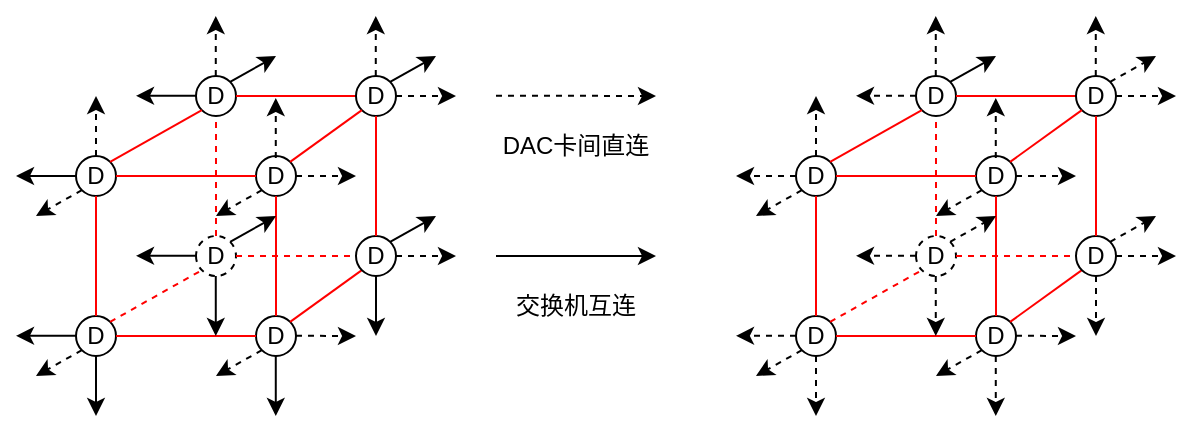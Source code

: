 <mxfile version="24.0.2" type="github">
  <diagram name="Page-1" id="laaqa9r8Z81pmCjMjn5d">
    <mxGraphModel dx="681" dy="-667" grid="1" gridSize="10" guides="1" tooltips="1" connect="1" arrows="1" fold="1" page="1" pageScale="1" pageWidth="850" pageHeight="1100" math="0" shadow="0">
      <root>
        <mxCell id="0" />
        <mxCell id="1" parent="0" />
        <mxCell id="p7YxxRicqZeljFZkp7yE-1" value="D" style="ellipse;whiteSpace=wrap;html=1;aspect=fixed;flipH=1;" vertex="1" parent="1">
          <mxGeometry x="230" y="1550" width="20" height="20" as="geometry" />
        </mxCell>
        <mxCell id="p7YxxRicqZeljFZkp7yE-2" value="D" style="ellipse;whiteSpace=wrap;html=1;aspect=fixed;fontColor=#000000;flipH=1;" vertex="1" parent="1">
          <mxGeometry x="320" y="1550" width="20" height="20" as="geometry" />
        </mxCell>
        <mxCell id="p7YxxRicqZeljFZkp7yE-3" value="D" style="ellipse;whiteSpace=wrap;html=1;aspect=fixed;fontColor=#000000;flipH=1;" vertex="1" parent="1">
          <mxGeometry x="230" y="1630" width="20" height="20" as="geometry" />
        </mxCell>
        <mxCell id="p7YxxRicqZeljFZkp7yE-4" value="D" style="ellipse;whiteSpace=wrap;html=1;aspect=fixed;fontColor=#000000;flipH=1;" vertex="1" parent="1">
          <mxGeometry x="320" y="1630" width="20" height="20" as="geometry" />
        </mxCell>
        <mxCell id="p7YxxRicqZeljFZkp7yE-5" value="D" style="ellipse;whiteSpace=wrap;html=1;aspect=fixed;fontColor=#000000;flipH=1;" vertex="1" parent="1">
          <mxGeometry x="290" y="1510" width="20" height="20" as="geometry" />
        </mxCell>
        <mxCell id="p7YxxRicqZeljFZkp7yE-6" value="D" style="ellipse;whiteSpace=wrap;html=1;aspect=fixed;fontColor=#000000;flipH=1;dashed=1;" vertex="1" parent="1">
          <mxGeometry x="290" y="1590" width="20" height="20" as="geometry" />
        </mxCell>
        <mxCell id="p7YxxRicqZeljFZkp7yE-7" value="" style="endArrow=none;html=1;rounded=0;entryX=0.5;entryY=1;entryDx=0;entryDy=0;exitX=0.5;exitY=0;exitDx=0;exitDy=0;strokeColor=#FF0000;fontStyle=1" edge="1" parent="1" source="p7YxxRicqZeljFZkp7yE-3" target="p7YxxRicqZeljFZkp7yE-1">
          <mxGeometry width="50" height="50" relative="1" as="geometry">
            <mxPoint x="170" y="1651" as="sourcePoint" />
            <mxPoint x="220" y="1601" as="targetPoint" />
          </mxGeometry>
        </mxCell>
        <mxCell id="p7YxxRicqZeljFZkp7yE-8" value="" style="endArrow=none;html=1;rounded=0;entryX=0;entryY=0.5;entryDx=0;entryDy=0;exitX=1;exitY=0.5;exitDx=0;exitDy=0;strokeColor=#FF0000;" edge="1" parent="1" source="p7YxxRicqZeljFZkp7yE-3" target="p7YxxRicqZeljFZkp7yE-4">
          <mxGeometry width="50" height="50" relative="1" as="geometry">
            <mxPoint x="260" y="1651" as="sourcePoint" />
            <mxPoint x="250" y="1601" as="targetPoint" />
          </mxGeometry>
        </mxCell>
        <mxCell id="p7YxxRicqZeljFZkp7yE-9" value="" style="endArrow=none;html=1;rounded=0;entryX=0.5;entryY=1;entryDx=0;entryDy=0;exitX=0.5;exitY=0;exitDx=0;exitDy=0;strokeColor=#FF0000;" edge="1" parent="1" source="p7YxxRicqZeljFZkp7yE-4" target="p7YxxRicqZeljFZkp7yE-2">
          <mxGeometry width="50" height="50" relative="1" as="geometry">
            <mxPoint x="260" y="1651" as="sourcePoint" />
            <mxPoint x="260" y="1611" as="targetPoint" />
          </mxGeometry>
        </mxCell>
        <mxCell id="p7YxxRicqZeljFZkp7yE-10" value="" style="endArrow=none;html=1;rounded=0;entryX=0;entryY=0.5;entryDx=0;entryDy=0;exitX=1;exitY=0.5;exitDx=0;exitDy=0;strokeColor=#FF0000;" edge="1" parent="1" source="p7YxxRicqZeljFZkp7yE-1" target="p7YxxRicqZeljFZkp7yE-2">
          <mxGeometry width="50" height="50" relative="1" as="geometry">
            <mxPoint x="270" y="1661" as="sourcePoint" />
            <mxPoint x="270" y="1621" as="targetPoint" />
          </mxGeometry>
        </mxCell>
        <mxCell id="p7YxxRicqZeljFZkp7yE-11" value="" style="endArrow=none;html=1;rounded=0;entryX=0;entryY=1;entryDx=0;entryDy=0;exitX=1;exitY=0;exitDx=0;exitDy=0;strokeColor=#FF0000;" edge="1" parent="1" source="p7YxxRicqZeljFZkp7yE-1" target="p7YxxRicqZeljFZkp7yE-5">
          <mxGeometry width="50" height="50" relative="1" as="geometry">
            <mxPoint x="280" y="1671" as="sourcePoint" />
            <mxPoint x="280" y="1631" as="targetPoint" />
          </mxGeometry>
        </mxCell>
        <mxCell id="p7YxxRicqZeljFZkp7yE-13" value="" style="endArrow=none;html=1;rounded=0;exitX=1;exitY=0.5;exitDx=0;exitDy=0;strokeColor=#FF0000;entryX=0;entryY=0.5;entryDx=0;entryDy=0;" edge="1" parent="1" source="p7YxxRicqZeljFZkp7yE-5" target="p7YxxRicqZeljFZkp7yE-21">
          <mxGeometry width="50" height="50" relative="1" as="geometry">
            <mxPoint x="300" y="1691" as="sourcePoint" />
            <mxPoint x="360" y="1520" as="targetPoint" />
          </mxGeometry>
        </mxCell>
        <mxCell id="p7YxxRicqZeljFZkp7yE-15" value="" style="endArrow=none;html=1;rounded=0;entryX=0;entryY=1;entryDx=0;entryDy=0;exitX=1;exitY=0;exitDx=0;exitDy=0;strokeColor=#FF0000;" edge="1" parent="1" source="p7YxxRicqZeljFZkp7yE-4" target="p7YxxRicqZeljFZkp7yE-20">
          <mxGeometry width="50" height="50" relative="1" as="geometry">
            <mxPoint x="320" y="1711" as="sourcePoint" />
            <mxPoint x="330" y="1618" as="targetPoint" />
          </mxGeometry>
        </mxCell>
        <mxCell id="p7YxxRicqZeljFZkp7yE-16" value="" style="endArrow=none;html=1;rounded=0;entryX=0;entryY=1;entryDx=0;entryDy=0;exitX=1;exitY=0;exitDx=0;exitDy=0;strokeColor=#FF0000;dashed=1;" edge="1" parent="1" source="p7YxxRicqZeljFZkp7yE-3" target="p7YxxRicqZeljFZkp7yE-6">
          <mxGeometry width="50" height="50" relative="1" as="geometry">
            <mxPoint x="330" y="1721" as="sourcePoint" />
            <mxPoint x="330" y="1681" as="targetPoint" />
          </mxGeometry>
        </mxCell>
        <mxCell id="p7YxxRicqZeljFZkp7yE-17" value="" style="endArrow=none;html=1;rounded=0;entryX=0;entryY=0.5;entryDx=0;entryDy=0;exitX=1;exitY=0.5;exitDx=0;exitDy=0;dashed=1;strokeColor=#FF0000;" edge="1" parent="1" source="p7YxxRicqZeljFZkp7yE-6" target="p7YxxRicqZeljFZkp7yE-20">
          <mxGeometry width="50" height="50" relative="1" as="geometry">
            <mxPoint x="340" y="1731" as="sourcePoint" />
            <mxPoint x="327" y="1611" as="targetPoint" />
          </mxGeometry>
        </mxCell>
        <mxCell id="p7YxxRicqZeljFZkp7yE-18" value="" style="endArrow=none;html=1;rounded=0;entryX=0.5;entryY=1;entryDx=0;entryDy=0;exitX=0.5;exitY=0;exitDx=0;exitDy=0;strokeColor=#FF0000;dashed=1;" edge="1" parent="1" source="p7YxxRicqZeljFZkp7yE-6" target="p7YxxRicqZeljFZkp7yE-5">
          <mxGeometry width="50" height="50" relative="1" as="geometry">
            <mxPoint x="350" y="1741" as="sourcePoint" />
            <mxPoint x="350" y="1701" as="targetPoint" />
          </mxGeometry>
        </mxCell>
        <mxCell id="p7YxxRicqZeljFZkp7yE-20" value="D" style="ellipse;whiteSpace=wrap;html=1;aspect=fixed;fontColor=#000000;flipH=1;" vertex="1" parent="1">
          <mxGeometry x="370" y="1590" width="20" height="20" as="geometry" />
        </mxCell>
        <mxCell id="p7YxxRicqZeljFZkp7yE-21" value="D" style="ellipse;whiteSpace=wrap;html=1;aspect=fixed;fontColor=#000000;flipH=1;" vertex="1" parent="1">
          <mxGeometry x="370" y="1510" width="20" height="20" as="geometry" />
        </mxCell>
        <mxCell id="p7YxxRicqZeljFZkp7yE-22" value="" style="endArrow=none;html=1;rounded=0;entryX=0.5;entryY=1;entryDx=0;entryDy=0;exitX=0.5;exitY=0;exitDx=0;exitDy=0;strokeColor=#FF0000;" edge="1" parent="1" source="p7YxxRicqZeljFZkp7yE-20" target="p7YxxRicqZeljFZkp7yE-21">
          <mxGeometry width="50" height="50" relative="1" as="geometry">
            <mxPoint x="330" y="1640" as="sourcePoint" />
            <mxPoint x="330" y="1581" as="targetPoint" />
          </mxGeometry>
        </mxCell>
        <mxCell id="p7YxxRicqZeljFZkp7yE-23" value="" style="endArrow=none;html=1;rounded=0;entryX=0;entryY=1;entryDx=0;entryDy=0;exitX=1;exitY=0;exitDx=0;exitDy=0;strokeColor=#FF0000;" edge="1" parent="1" source="p7YxxRicqZeljFZkp7yE-2" target="p7YxxRicqZeljFZkp7yE-21">
          <mxGeometry width="50" height="50" relative="1" as="geometry">
            <mxPoint x="330" y="1640" as="sourcePoint" />
            <mxPoint x="330" y="1581" as="targetPoint" />
          </mxGeometry>
        </mxCell>
        <mxCell id="p7YxxRicqZeljFZkp7yE-25" value="" style="endArrow=classic;html=1;rounded=0;exitX=1;exitY=0.5;exitDx=0;exitDy=0;dashed=1;" edge="1" parent="1" source="p7YxxRicqZeljFZkp7yE-20">
          <mxGeometry width="50" height="50" relative="1" as="geometry">
            <mxPoint x="280" y="1550" as="sourcePoint" />
            <mxPoint x="420" y="1600" as="targetPoint" />
          </mxGeometry>
        </mxCell>
        <mxCell id="p7YxxRicqZeljFZkp7yE-26" value="" style="endArrow=classic;html=1;rounded=0;dashed=1;" edge="1" parent="1">
          <mxGeometry width="50" height="50" relative="1" as="geometry">
            <mxPoint x="390.0" y="1520" as="sourcePoint" />
            <mxPoint x="420" y="1520" as="targetPoint" />
          </mxGeometry>
        </mxCell>
        <mxCell id="p7YxxRicqZeljFZkp7yE-27" value="" style="endArrow=classic;html=1;rounded=0;exitX=0.5;exitY=1;exitDx=0;exitDy=0;" edge="1" parent="1" source="p7YxxRicqZeljFZkp7yE-20">
          <mxGeometry width="50" height="50" relative="1" as="geometry">
            <mxPoint x="380" y="1620" as="sourcePoint" />
            <mxPoint x="380" y="1640" as="targetPoint" />
          </mxGeometry>
        </mxCell>
        <mxCell id="p7YxxRicqZeljFZkp7yE-28" value="" style="endArrow=classic;html=1;rounded=0;exitX=0.5;exitY=1;exitDx=0;exitDy=0;" edge="1" parent="1">
          <mxGeometry width="50" height="50" relative="1" as="geometry">
            <mxPoint x="329.89" y="1650" as="sourcePoint" />
            <mxPoint x="329.89" y="1680" as="targetPoint" />
          </mxGeometry>
        </mxCell>
        <mxCell id="p7YxxRicqZeljFZkp7yE-29" value="" style="endArrow=classic;html=1;rounded=0;" edge="1" parent="1">
          <mxGeometry width="50" height="50" relative="1" as="geometry">
            <mxPoint x="240" y="1650" as="sourcePoint" />
            <mxPoint x="240" y="1680" as="targetPoint" />
          </mxGeometry>
        </mxCell>
        <mxCell id="p7YxxRicqZeljFZkp7yE-30" value="" style="endArrow=classic;html=1;rounded=0;dashed=1;" edge="1" parent="1">
          <mxGeometry width="50" height="50" relative="1" as="geometry">
            <mxPoint x="340" y="1560" as="sourcePoint" />
            <mxPoint x="370" y="1560" as="targetPoint" />
          </mxGeometry>
        </mxCell>
        <mxCell id="p7YxxRicqZeljFZkp7yE-31" value="" style="endArrow=classic;html=1;rounded=0;exitX=1;exitY=0.5;exitDx=0;exitDy=0;dashed=1;" edge="1" parent="1">
          <mxGeometry width="50" height="50" relative="1" as="geometry">
            <mxPoint x="340" y="1639.89" as="sourcePoint" />
            <mxPoint x="370" y="1640" as="targetPoint" />
          </mxGeometry>
        </mxCell>
        <mxCell id="p7YxxRicqZeljFZkp7yE-32" value="" style="endArrow=classic;html=1;rounded=0;dashed=1;" edge="1" parent="1">
          <mxGeometry width="50" height="50" relative="1" as="geometry">
            <mxPoint x="240" y="1550" as="sourcePoint" />
            <mxPoint x="240" y="1520" as="targetPoint" />
          </mxGeometry>
        </mxCell>
        <mxCell id="p7YxxRicqZeljFZkp7yE-33" value="" style="endArrow=classic;html=1;rounded=0;dashed=1;" edge="1" parent="1">
          <mxGeometry width="50" height="50" relative="1" as="geometry">
            <mxPoint x="299.89" y="1510" as="sourcePoint" />
            <mxPoint x="299.89" y="1480" as="targetPoint" />
          </mxGeometry>
        </mxCell>
        <mxCell id="p7YxxRicqZeljFZkp7yE-34" value="" style="endArrow=classic;html=1;rounded=0;dashed=1;" edge="1" parent="1">
          <mxGeometry width="50" height="50" relative="1" as="geometry">
            <mxPoint x="379.89" y="1510" as="sourcePoint" />
            <mxPoint x="379.89" y="1480" as="targetPoint" />
          </mxGeometry>
        </mxCell>
        <mxCell id="p7YxxRicqZeljFZkp7yE-35" value="" style="endArrow=classic;html=1;rounded=0;dashed=1;" edge="1" parent="1">
          <mxGeometry width="50" height="50" relative="1" as="geometry">
            <mxPoint x="329.89" y="1551" as="sourcePoint" />
            <mxPoint x="329.89" y="1521" as="targetPoint" />
          </mxGeometry>
        </mxCell>
        <mxCell id="p7YxxRicqZeljFZkp7yE-36" value="" style="endArrow=classic;html=1;rounded=0;exitX=0.5;exitY=1;exitDx=0;exitDy=0;" edge="1" parent="1">
          <mxGeometry width="50" height="50" relative="1" as="geometry">
            <mxPoint x="299.89" y="1610" as="sourcePoint" />
            <mxPoint x="299.89" y="1640" as="targetPoint" />
          </mxGeometry>
        </mxCell>
        <mxCell id="p7YxxRicqZeljFZkp7yE-37" value="" style="endArrow=classic;html=1;rounded=0;exitX=0;exitY=0.5;exitDx=0;exitDy=0;" edge="1" parent="1" source="p7YxxRicqZeljFZkp7yE-1">
          <mxGeometry width="50" height="50" relative="1" as="geometry">
            <mxPoint x="249.89" y="1661" as="sourcePoint" />
            <mxPoint x="200" y="1560" as="targetPoint" />
          </mxGeometry>
        </mxCell>
        <mxCell id="p7YxxRicqZeljFZkp7yE-38" value="" style="endArrow=classic;html=1;rounded=0;exitX=0;exitY=0.5;exitDx=0;exitDy=0;" edge="1" parent="1">
          <mxGeometry width="50" height="50" relative="1" as="geometry">
            <mxPoint x="230" y="1639.93" as="sourcePoint" />
            <mxPoint x="200" y="1639.93" as="targetPoint" />
          </mxGeometry>
        </mxCell>
        <mxCell id="p7YxxRicqZeljFZkp7yE-39" value="" style="endArrow=classic;html=1;rounded=0;exitX=0;exitY=0.5;exitDx=0;exitDy=0;" edge="1" parent="1">
          <mxGeometry width="50" height="50" relative="1" as="geometry">
            <mxPoint x="290" y="1599.93" as="sourcePoint" />
            <mxPoint x="260" y="1599.93" as="targetPoint" />
          </mxGeometry>
        </mxCell>
        <mxCell id="p7YxxRicqZeljFZkp7yE-40" value="" style="endArrow=classic;html=1;rounded=0;exitX=1;exitY=0;exitDx=0;exitDy=0;" edge="1" parent="1" source="p7YxxRicqZeljFZkp7yE-6">
          <mxGeometry width="50" height="50" relative="1" as="geometry">
            <mxPoint x="300" y="1609.93" as="sourcePoint" />
            <mxPoint x="330" y="1580" as="targetPoint" />
          </mxGeometry>
        </mxCell>
        <mxCell id="p7YxxRicqZeljFZkp7yE-41" value="" style="endArrow=classic;html=1;rounded=0;exitX=1;exitY=0;exitDx=0;exitDy=0;" edge="1" parent="1" source="p7YxxRicqZeljFZkp7yE-20">
          <mxGeometry width="50" height="50" relative="1" as="geometry">
            <mxPoint x="390" y="1590" as="sourcePoint" />
            <mxPoint x="410" y="1580" as="targetPoint" />
          </mxGeometry>
        </mxCell>
        <mxCell id="p7YxxRicqZeljFZkp7yE-42" value="" style="endArrow=classic;html=1;rounded=0;exitX=1;exitY=0;exitDx=0;exitDy=0;" edge="1" parent="1" source="p7YxxRicqZeljFZkp7yE-21">
          <mxGeometry width="50" height="50" relative="1" as="geometry">
            <mxPoint x="390" y="1513" as="sourcePoint" />
            <mxPoint x="410" y="1500" as="targetPoint" />
          </mxGeometry>
        </mxCell>
        <mxCell id="p7YxxRicqZeljFZkp7yE-43" value="" style="endArrow=classic;html=1;rounded=0;exitX=0;exitY=0.5;exitDx=0;exitDy=0;" edge="1" parent="1">
          <mxGeometry width="50" height="50" relative="1" as="geometry">
            <mxPoint x="290" y="1519.93" as="sourcePoint" />
            <mxPoint x="260" y="1519.93" as="targetPoint" />
          </mxGeometry>
        </mxCell>
        <mxCell id="p7YxxRicqZeljFZkp7yE-45" value="" style="endArrow=classic;html=1;rounded=0;exitX=0;exitY=1;exitDx=0;exitDy=0;dashed=1;" edge="1" parent="1" source="p7YxxRicqZeljFZkp7yE-3">
          <mxGeometry width="50" height="50" relative="1" as="geometry">
            <mxPoint x="317" y="1603" as="sourcePoint" />
            <mxPoint x="210" y="1660" as="targetPoint" />
          </mxGeometry>
        </mxCell>
        <mxCell id="p7YxxRicqZeljFZkp7yE-46" value="" style="endArrow=classic;html=1;rounded=0;exitX=0;exitY=1;exitDx=0;exitDy=0;dashed=1;" edge="1" parent="1" source="p7YxxRicqZeljFZkp7yE-1">
          <mxGeometry width="50" height="50" relative="1" as="geometry">
            <mxPoint x="230" y="1570" as="sourcePoint" />
            <mxPoint x="210" y="1580" as="targetPoint" />
          </mxGeometry>
        </mxCell>
        <mxCell id="p7YxxRicqZeljFZkp7yE-47" value="" style="endArrow=classic;html=1;rounded=0;exitX=0;exitY=1;exitDx=0;exitDy=0;dashed=1;" edge="1" parent="1" source="p7YxxRicqZeljFZkp7yE-2">
          <mxGeometry width="50" height="50" relative="1" as="geometry">
            <mxPoint x="243" y="1577" as="sourcePoint" />
            <mxPoint x="300" y="1580" as="targetPoint" />
          </mxGeometry>
        </mxCell>
        <mxCell id="p7YxxRicqZeljFZkp7yE-48" value="" style="endArrow=classic;html=1;rounded=0;exitX=0;exitY=1;exitDx=0;exitDy=0;dashed=1;" edge="1" parent="1" source="p7YxxRicqZeljFZkp7yE-4">
          <mxGeometry width="50" height="50" relative="1" as="geometry">
            <mxPoint x="333" y="1577" as="sourcePoint" />
            <mxPoint x="300" y="1660" as="targetPoint" />
          </mxGeometry>
        </mxCell>
        <mxCell id="p7YxxRicqZeljFZkp7yE-52" value="" style="endArrow=classic;html=1;rounded=0;exitX=1;exitY=0;exitDx=0;exitDy=0;" edge="1" parent="1" source="p7YxxRicqZeljFZkp7yE-5">
          <mxGeometry width="50" height="50" relative="1" as="geometry">
            <mxPoint x="310" y="1510" as="sourcePoint" />
            <mxPoint x="330" y="1500" as="targetPoint" />
          </mxGeometry>
        </mxCell>
        <mxCell id="p7YxxRicqZeljFZkp7yE-55" value="DAC卡间直连" style="text;html=1;align=center;verticalAlign=middle;whiteSpace=wrap;rounded=0;" vertex="1" parent="1">
          <mxGeometry x="440" y="1530" width="80" height="30" as="geometry" />
        </mxCell>
        <mxCell id="p7YxxRicqZeljFZkp7yE-56" value="交换机互连" style="text;html=1;align=center;verticalAlign=middle;whiteSpace=wrap;rounded=0;" vertex="1" parent="1">
          <mxGeometry x="440" y="1610" width="80" height="30" as="geometry" />
        </mxCell>
        <mxCell id="p7YxxRicqZeljFZkp7yE-57" value="" style="endArrow=classic;html=1;rounded=0;exitX=1;exitY=0.5;exitDx=0;exitDy=0;dashed=1;" edge="1" parent="1">
          <mxGeometry width="50" height="50" relative="1" as="geometry">
            <mxPoint x="440" y="1519.82" as="sourcePoint" />
            <mxPoint x="520" y="1520" as="targetPoint" />
          </mxGeometry>
        </mxCell>
        <mxCell id="p7YxxRicqZeljFZkp7yE-58" value="" style="endArrow=classic;html=1;rounded=0;" edge="1" parent="1">
          <mxGeometry width="50" height="50" relative="1" as="geometry">
            <mxPoint x="440" y="1600" as="sourcePoint" />
            <mxPoint x="520" y="1600" as="targetPoint" />
          </mxGeometry>
        </mxCell>
        <mxCell id="p7YxxRicqZeljFZkp7yE-59" value="D" style="ellipse;whiteSpace=wrap;html=1;aspect=fixed;flipH=1;" vertex="1" parent="1">
          <mxGeometry x="590" y="1550" width="20" height="20" as="geometry" />
        </mxCell>
        <mxCell id="p7YxxRicqZeljFZkp7yE-60" value="D" style="ellipse;whiteSpace=wrap;html=1;aspect=fixed;fontColor=#000000;flipH=1;" vertex="1" parent="1">
          <mxGeometry x="680" y="1550" width="20" height="20" as="geometry" />
        </mxCell>
        <mxCell id="p7YxxRicqZeljFZkp7yE-61" value="D" style="ellipse;whiteSpace=wrap;html=1;aspect=fixed;fontColor=#000000;flipH=1;" vertex="1" parent="1">
          <mxGeometry x="590" y="1630" width="20" height="20" as="geometry" />
        </mxCell>
        <mxCell id="p7YxxRicqZeljFZkp7yE-62" value="D" style="ellipse;whiteSpace=wrap;html=1;aspect=fixed;fontColor=#000000;flipH=1;" vertex="1" parent="1">
          <mxGeometry x="680" y="1630" width="20" height="20" as="geometry" />
        </mxCell>
        <mxCell id="p7YxxRicqZeljFZkp7yE-63" value="D" style="ellipse;whiteSpace=wrap;html=1;aspect=fixed;fontColor=#000000;flipH=1;" vertex="1" parent="1">
          <mxGeometry x="650" y="1510" width="20" height="20" as="geometry" />
        </mxCell>
        <mxCell id="p7YxxRicqZeljFZkp7yE-64" value="D" style="ellipse;whiteSpace=wrap;html=1;aspect=fixed;fontColor=#000000;flipH=1;dashed=1;" vertex="1" parent="1">
          <mxGeometry x="650" y="1590" width="20" height="20" as="geometry" />
        </mxCell>
        <mxCell id="p7YxxRicqZeljFZkp7yE-65" value="" style="endArrow=none;html=1;rounded=0;entryX=0.5;entryY=1;entryDx=0;entryDy=0;exitX=0.5;exitY=0;exitDx=0;exitDy=0;strokeColor=#FF0000;fontStyle=1" edge="1" parent="1" source="p7YxxRicqZeljFZkp7yE-61" target="p7YxxRicqZeljFZkp7yE-59">
          <mxGeometry width="50" height="50" relative="1" as="geometry">
            <mxPoint x="530" y="1651" as="sourcePoint" />
            <mxPoint x="580" y="1601" as="targetPoint" />
          </mxGeometry>
        </mxCell>
        <mxCell id="p7YxxRicqZeljFZkp7yE-66" value="" style="endArrow=none;html=1;rounded=0;entryX=0;entryY=0.5;entryDx=0;entryDy=0;exitX=1;exitY=0.5;exitDx=0;exitDy=0;strokeColor=#FF0000;" edge="1" parent="1" source="p7YxxRicqZeljFZkp7yE-61" target="p7YxxRicqZeljFZkp7yE-62">
          <mxGeometry width="50" height="50" relative="1" as="geometry">
            <mxPoint x="620" y="1651" as="sourcePoint" />
            <mxPoint x="610" y="1601" as="targetPoint" />
          </mxGeometry>
        </mxCell>
        <mxCell id="p7YxxRicqZeljFZkp7yE-67" value="" style="endArrow=none;html=1;rounded=0;entryX=0.5;entryY=1;entryDx=0;entryDy=0;exitX=0.5;exitY=0;exitDx=0;exitDy=0;strokeColor=#FF0000;" edge="1" parent="1" source="p7YxxRicqZeljFZkp7yE-62" target="p7YxxRicqZeljFZkp7yE-60">
          <mxGeometry width="50" height="50" relative="1" as="geometry">
            <mxPoint x="620" y="1651" as="sourcePoint" />
            <mxPoint x="620" y="1611" as="targetPoint" />
          </mxGeometry>
        </mxCell>
        <mxCell id="p7YxxRicqZeljFZkp7yE-68" value="" style="endArrow=none;html=1;rounded=0;entryX=0;entryY=0.5;entryDx=0;entryDy=0;exitX=1;exitY=0.5;exitDx=0;exitDy=0;strokeColor=#FF0000;" edge="1" parent="1" source="p7YxxRicqZeljFZkp7yE-59" target="p7YxxRicqZeljFZkp7yE-60">
          <mxGeometry width="50" height="50" relative="1" as="geometry">
            <mxPoint x="630" y="1661" as="sourcePoint" />
            <mxPoint x="630" y="1621" as="targetPoint" />
          </mxGeometry>
        </mxCell>
        <mxCell id="p7YxxRicqZeljFZkp7yE-69" value="" style="endArrow=none;html=1;rounded=0;entryX=0;entryY=1;entryDx=0;entryDy=0;exitX=1;exitY=0;exitDx=0;exitDy=0;strokeColor=#FF0000;" edge="1" parent="1" source="p7YxxRicqZeljFZkp7yE-59" target="p7YxxRicqZeljFZkp7yE-63">
          <mxGeometry width="50" height="50" relative="1" as="geometry">
            <mxPoint x="640" y="1671" as="sourcePoint" />
            <mxPoint x="640" y="1631" as="targetPoint" />
          </mxGeometry>
        </mxCell>
        <mxCell id="p7YxxRicqZeljFZkp7yE-70" value="" style="endArrow=none;html=1;rounded=0;exitX=1;exitY=0.5;exitDx=0;exitDy=0;strokeColor=#FF0000;entryX=0;entryY=0.5;entryDx=0;entryDy=0;" edge="1" parent="1" source="p7YxxRicqZeljFZkp7yE-63" target="p7YxxRicqZeljFZkp7yE-76">
          <mxGeometry width="50" height="50" relative="1" as="geometry">
            <mxPoint x="660" y="1691" as="sourcePoint" />
            <mxPoint x="720" y="1520" as="targetPoint" />
          </mxGeometry>
        </mxCell>
        <mxCell id="p7YxxRicqZeljFZkp7yE-71" value="" style="endArrow=none;html=1;rounded=0;entryX=0;entryY=1;entryDx=0;entryDy=0;exitX=1;exitY=0;exitDx=0;exitDy=0;strokeColor=#FF0000;" edge="1" parent="1" source="p7YxxRicqZeljFZkp7yE-62" target="p7YxxRicqZeljFZkp7yE-75">
          <mxGeometry width="50" height="50" relative="1" as="geometry">
            <mxPoint x="680" y="1711" as="sourcePoint" />
            <mxPoint x="690" y="1618" as="targetPoint" />
          </mxGeometry>
        </mxCell>
        <mxCell id="p7YxxRicqZeljFZkp7yE-72" value="" style="endArrow=none;html=1;rounded=0;entryX=0;entryY=1;entryDx=0;entryDy=0;exitX=1;exitY=0;exitDx=0;exitDy=0;strokeColor=#FF0000;dashed=1;" edge="1" parent="1" source="p7YxxRicqZeljFZkp7yE-61" target="p7YxxRicqZeljFZkp7yE-64">
          <mxGeometry width="50" height="50" relative="1" as="geometry">
            <mxPoint x="690" y="1721" as="sourcePoint" />
            <mxPoint x="690" y="1681" as="targetPoint" />
          </mxGeometry>
        </mxCell>
        <mxCell id="p7YxxRicqZeljFZkp7yE-73" value="" style="endArrow=none;html=1;rounded=0;entryX=0;entryY=0.5;entryDx=0;entryDy=0;exitX=1;exitY=0.5;exitDx=0;exitDy=0;dashed=1;strokeColor=#FF0000;" edge="1" parent="1" source="p7YxxRicqZeljFZkp7yE-64" target="p7YxxRicqZeljFZkp7yE-75">
          <mxGeometry width="50" height="50" relative="1" as="geometry">
            <mxPoint x="700" y="1731" as="sourcePoint" />
            <mxPoint x="687" y="1611" as="targetPoint" />
          </mxGeometry>
        </mxCell>
        <mxCell id="p7YxxRicqZeljFZkp7yE-74" value="" style="endArrow=none;html=1;rounded=0;entryX=0.5;entryY=1;entryDx=0;entryDy=0;exitX=0.5;exitY=0;exitDx=0;exitDy=0;strokeColor=#FF0000;dashed=1;" edge="1" parent="1" source="p7YxxRicqZeljFZkp7yE-64" target="p7YxxRicqZeljFZkp7yE-63">
          <mxGeometry width="50" height="50" relative="1" as="geometry">
            <mxPoint x="710" y="1741" as="sourcePoint" />
            <mxPoint x="710" y="1701" as="targetPoint" />
          </mxGeometry>
        </mxCell>
        <mxCell id="p7YxxRicqZeljFZkp7yE-75" value="D" style="ellipse;whiteSpace=wrap;html=1;aspect=fixed;fontColor=#000000;flipH=1;" vertex="1" parent="1">
          <mxGeometry x="730" y="1590" width="20" height="20" as="geometry" />
        </mxCell>
        <mxCell id="p7YxxRicqZeljFZkp7yE-76" value="D" style="ellipse;whiteSpace=wrap;html=1;aspect=fixed;fontColor=#000000;flipH=1;" vertex="1" parent="1">
          <mxGeometry x="730" y="1510" width="20" height="20" as="geometry" />
        </mxCell>
        <mxCell id="p7YxxRicqZeljFZkp7yE-77" value="" style="endArrow=none;html=1;rounded=0;entryX=0.5;entryY=1;entryDx=0;entryDy=0;exitX=0.5;exitY=0;exitDx=0;exitDy=0;strokeColor=#FF0000;" edge="1" parent="1" source="p7YxxRicqZeljFZkp7yE-75" target="p7YxxRicqZeljFZkp7yE-76">
          <mxGeometry width="50" height="50" relative="1" as="geometry">
            <mxPoint x="690" y="1640" as="sourcePoint" />
            <mxPoint x="690" y="1581" as="targetPoint" />
          </mxGeometry>
        </mxCell>
        <mxCell id="p7YxxRicqZeljFZkp7yE-78" value="" style="endArrow=none;html=1;rounded=0;entryX=0;entryY=1;entryDx=0;entryDy=0;exitX=1;exitY=0;exitDx=0;exitDy=0;strokeColor=#FF0000;" edge="1" parent="1" source="p7YxxRicqZeljFZkp7yE-60" target="p7YxxRicqZeljFZkp7yE-76">
          <mxGeometry width="50" height="50" relative="1" as="geometry">
            <mxPoint x="690" y="1640" as="sourcePoint" />
            <mxPoint x="690" y="1581" as="targetPoint" />
          </mxGeometry>
        </mxCell>
        <mxCell id="p7YxxRicqZeljFZkp7yE-79" value="" style="endArrow=classic;html=1;rounded=0;exitX=1;exitY=0.5;exitDx=0;exitDy=0;dashed=1;" edge="1" parent="1" source="p7YxxRicqZeljFZkp7yE-75">
          <mxGeometry width="50" height="50" relative="1" as="geometry">
            <mxPoint x="640" y="1550" as="sourcePoint" />
            <mxPoint x="780" y="1600" as="targetPoint" />
          </mxGeometry>
        </mxCell>
        <mxCell id="p7YxxRicqZeljFZkp7yE-80" value="" style="endArrow=classic;html=1;rounded=0;dashed=1;" edge="1" parent="1">
          <mxGeometry width="50" height="50" relative="1" as="geometry">
            <mxPoint x="750.0" y="1520" as="sourcePoint" />
            <mxPoint x="780" y="1520" as="targetPoint" />
          </mxGeometry>
        </mxCell>
        <mxCell id="p7YxxRicqZeljFZkp7yE-81" value="" style="endArrow=classic;html=1;rounded=0;exitX=0.5;exitY=1;exitDx=0;exitDy=0;dashed=1;" edge="1" parent="1" source="p7YxxRicqZeljFZkp7yE-75">
          <mxGeometry width="50" height="50" relative="1" as="geometry">
            <mxPoint x="740" y="1620" as="sourcePoint" />
            <mxPoint x="740" y="1640" as="targetPoint" />
          </mxGeometry>
        </mxCell>
        <mxCell id="p7YxxRicqZeljFZkp7yE-82" value="" style="endArrow=classic;html=1;rounded=0;exitX=0.5;exitY=1;exitDx=0;exitDy=0;dashed=1;" edge="1" parent="1">
          <mxGeometry width="50" height="50" relative="1" as="geometry">
            <mxPoint x="689.89" y="1650" as="sourcePoint" />
            <mxPoint x="689.89" y="1680" as="targetPoint" />
          </mxGeometry>
        </mxCell>
        <mxCell id="p7YxxRicqZeljFZkp7yE-83" value="" style="endArrow=classic;html=1;rounded=0;dashed=1;" edge="1" parent="1">
          <mxGeometry width="50" height="50" relative="1" as="geometry">
            <mxPoint x="600" y="1650" as="sourcePoint" />
            <mxPoint x="600" y="1680" as="targetPoint" />
          </mxGeometry>
        </mxCell>
        <mxCell id="p7YxxRicqZeljFZkp7yE-84" value="" style="endArrow=classic;html=1;rounded=0;dashed=1;" edge="1" parent="1">
          <mxGeometry width="50" height="50" relative="1" as="geometry">
            <mxPoint x="700" y="1560" as="sourcePoint" />
            <mxPoint x="730" y="1560" as="targetPoint" />
          </mxGeometry>
        </mxCell>
        <mxCell id="p7YxxRicqZeljFZkp7yE-85" value="" style="endArrow=classic;html=1;rounded=0;exitX=1;exitY=0.5;exitDx=0;exitDy=0;dashed=1;" edge="1" parent="1">
          <mxGeometry width="50" height="50" relative="1" as="geometry">
            <mxPoint x="700" y="1639.89" as="sourcePoint" />
            <mxPoint x="730" y="1640" as="targetPoint" />
          </mxGeometry>
        </mxCell>
        <mxCell id="p7YxxRicqZeljFZkp7yE-86" value="" style="endArrow=classic;html=1;rounded=0;dashed=1;" edge="1" parent="1">
          <mxGeometry width="50" height="50" relative="1" as="geometry">
            <mxPoint x="600" y="1550" as="sourcePoint" />
            <mxPoint x="600" y="1520" as="targetPoint" />
          </mxGeometry>
        </mxCell>
        <mxCell id="p7YxxRicqZeljFZkp7yE-87" value="" style="endArrow=classic;html=1;rounded=0;dashed=1;" edge="1" parent="1">
          <mxGeometry width="50" height="50" relative="1" as="geometry">
            <mxPoint x="659.89" y="1510" as="sourcePoint" />
            <mxPoint x="659.89" y="1480" as="targetPoint" />
          </mxGeometry>
        </mxCell>
        <mxCell id="p7YxxRicqZeljFZkp7yE-88" value="" style="endArrow=classic;html=1;rounded=0;dashed=1;" edge="1" parent="1">
          <mxGeometry width="50" height="50" relative="1" as="geometry">
            <mxPoint x="739.89" y="1510" as="sourcePoint" />
            <mxPoint x="739.89" y="1480" as="targetPoint" />
          </mxGeometry>
        </mxCell>
        <mxCell id="p7YxxRicqZeljFZkp7yE-89" value="" style="endArrow=classic;html=1;rounded=0;dashed=1;" edge="1" parent="1">
          <mxGeometry width="50" height="50" relative="1" as="geometry">
            <mxPoint x="689.89" y="1551" as="sourcePoint" />
            <mxPoint x="689.89" y="1521" as="targetPoint" />
          </mxGeometry>
        </mxCell>
        <mxCell id="p7YxxRicqZeljFZkp7yE-90" value="" style="endArrow=classic;html=1;rounded=0;exitX=0.5;exitY=1;exitDx=0;exitDy=0;dashed=1;" edge="1" parent="1">
          <mxGeometry width="50" height="50" relative="1" as="geometry">
            <mxPoint x="659.89" y="1610" as="sourcePoint" />
            <mxPoint x="659.89" y="1640" as="targetPoint" />
          </mxGeometry>
        </mxCell>
        <mxCell id="p7YxxRicqZeljFZkp7yE-91" value="" style="endArrow=classic;html=1;rounded=0;exitX=0;exitY=0.5;exitDx=0;exitDy=0;dashed=1;" edge="1" parent="1" source="p7YxxRicqZeljFZkp7yE-59">
          <mxGeometry width="50" height="50" relative="1" as="geometry">
            <mxPoint x="609.89" y="1661" as="sourcePoint" />
            <mxPoint x="560" y="1560" as="targetPoint" />
          </mxGeometry>
        </mxCell>
        <mxCell id="p7YxxRicqZeljFZkp7yE-92" value="" style="endArrow=classic;html=1;rounded=0;exitX=0;exitY=0.5;exitDx=0;exitDy=0;dashed=1;" edge="1" parent="1">
          <mxGeometry width="50" height="50" relative="1" as="geometry">
            <mxPoint x="590" y="1639.93" as="sourcePoint" />
            <mxPoint x="560" y="1639.93" as="targetPoint" />
          </mxGeometry>
        </mxCell>
        <mxCell id="p7YxxRicqZeljFZkp7yE-93" value="" style="endArrow=classic;html=1;rounded=0;exitX=0;exitY=0.5;exitDx=0;exitDy=0;dashed=1;" edge="1" parent="1">
          <mxGeometry width="50" height="50" relative="1" as="geometry">
            <mxPoint x="650" y="1599.93" as="sourcePoint" />
            <mxPoint x="620" y="1599.93" as="targetPoint" />
          </mxGeometry>
        </mxCell>
        <mxCell id="p7YxxRicqZeljFZkp7yE-94" value="" style="endArrow=classic;html=1;rounded=0;exitX=1;exitY=0;exitDx=0;exitDy=0;dashed=1;" edge="1" parent="1" source="p7YxxRicqZeljFZkp7yE-64">
          <mxGeometry width="50" height="50" relative="1" as="geometry">
            <mxPoint x="660" y="1609.93" as="sourcePoint" />
            <mxPoint x="690" y="1580" as="targetPoint" />
          </mxGeometry>
        </mxCell>
        <mxCell id="p7YxxRicqZeljFZkp7yE-95" value="" style="endArrow=classic;html=1;rounded=0;exitX=1;exitY=0;exitDx=0;exitDy=0;dashed=1;" edge="1" parent="1" source="p7YxxRicqZeljFZkp7yE-75">
          <mxGeometry width="50" height="50" relative="1" as="geometry">
            <mxPoint x="750" y="1590" as="sourcePoint" />
            <mxPoint x="770" y="1580" as="targetPoint" />
          </mxGeometry>
        </mxCell>
        <mxCell id="p7YxxRicqZeljFZkp7yE-96" value="" style="endArrow=classic;html=1;rounded=0;exitX=1;exitY=0;exitDx=0;exitDy=0;dashed=1;" edge="1" parent="1" source="p7YxxRicqZeljFZkp7yE-76">
          <mxGeometry width="50" height="50" relative="1" as="geometry">
            <mxPoint x="750" y="1513" as="sourcePoint" />
            <mxPoint x="770" y="1500" as="targetPoint" />
          </mxGeometry>
        </mxCell>
        <mxCell id="p7YxxRicqZeljFZkp7yE-97" value="" style="endArrow=classic;html=1;rounded=0;exitX=0;exitY=0.5;exitDx=0;exitDy=0;dashed=1;" edge="1" parent="1">
          <mxGeometry width="50" height="50" relative="1" as="geometry">
            <mxPoint x="650" y="1519.93" as="sourcePoint" />
            <mxPoint x="620" y="1519.93" as="targetPoint" />
          </mxGeometry>
        </mxCell>
        <mxCell id="p7YxxRicqZeljFZkp7yE-98" value="" style="endArrow=classic;html=1;rounded=0;exitX=0;exitY=1;exitDx=0;exitDy=0;dashed=1;" edge="1" parent="1" source="p7YxxRicqZeljFZkp7yE-61">
          <mxGeometry width="50" height="50" relative="1" as="geometry">
            <mxPoint x="677" y="1603" as="sourcePoint" />
            <mxPoint x="570" y="1660" as="targetPoint" />
          </mxGeometry>
        </mxCell>
        <mxCell id="p7YxxRicqZeljFZkp7yE-99" value="" style="endArrow=classic;html=1;rounded=0;exitX=0;exitY=1;exitDx=0;exitDy=0;dashed=1;" edge="1" parent="1" source="p7YxxRicqZeljFZkp7yE-59">
          <mxGeometry width="50" height="50" relative="1" as="geometry">
            <mxPoint x="590" y="1570" as="sourcePoint" />
            <mxPoint x="570" y="1580" as="targetPoint" />
          </mxGeometry>
        </mxCell>
        <mxCell id="p7YxxRicqZeljFZkp7yE-100" value="" style="endArrow=classic;html=1;rounded=0;exitX=0;exitY=1;exitDx=0;exitDy=0;dashed=1;" edge="1" parent="1" source="p7YxxRicqZeljFZkp7yE-60">
          <mxGeometry width="50" height="50" relative="1" as="geometry">
            <mxPoint x="603" y="1577" as="sourcePoint" />
            <mxPoint x="660" y="1580" as="targetPoint" />
          </mxGeometry>
        </mxCell>
        <mxCell id="p7YxxRicqZeljFZkp7yE-101" value="" style="endArrow=classic;html=1;rounded=0;exitX=0;exitY=1;exitDx=0;exitDy=0;dashed=1;" edge="1" parent="1" source="p7YxxRicqZeljFZkp7yE-62">
          <mxGeometry width="50" height="50" relative="1" as="geometry">
            <mxPoint x="693" y="1577" as="sourcePoint" />
            <mxPoint x="660" y="1660" as="targetPoint" />
          </mxGeometry>
        </mxCell>
        <mxCell id="p7YxxRicqZeljFZkp7yE-102" value="" style="endArrow=classic;html=1;rounded=0;exitX=1;exitY=0;exitDx=0;exitDy=0;" edge="1" parent="1" source="p7YxxRicqZeljFZkp7yE-63">
          <mxGeometry width="50" height="50" relative="1" as="geometry">
            <mxPoint x="670" y="1510" as="sourcePoint" />
            <mxPoint x="690" y="1500" as="targetPoint" />
          </mxGeometry>
        </mxCell>
      </root>
    </mxGraphModel>
  </diagram>
</mxfile>
